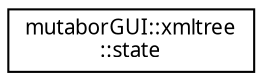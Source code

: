 digraph "Grafische Darstellung der Klassenhierarchie"
{
  edge [fontname="Sans",fontsize="10",labelfontname="Sans",labelfontsize="10"];
  node [fontname="Sans",fontsize="10",shape=record];
  rankdir="LR";
  Node0 [label="mutaborGUI::xmltree\l::state",height=0.2,width=0.4,color="black", fillcolor="white", style="filled",URL="$d6/d06/structmutaborGUI_1_1xmltree_1_1state.html",tooltip="structure describing the current state "];
}
